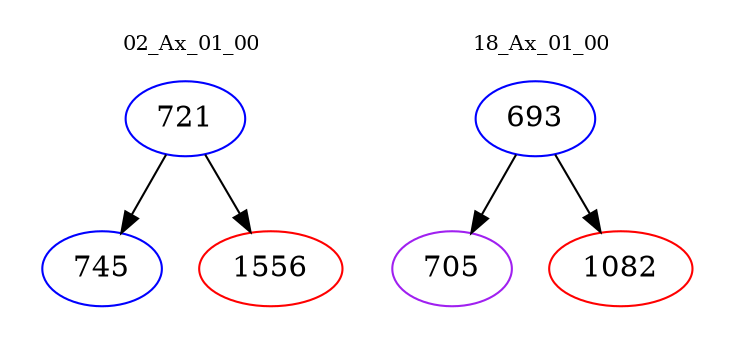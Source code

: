 digraph{
subgraph cluster_0 {
color = white
label = "02_Ax_01_00";
fontsize=10;
T0_721 [label="721", color="blue"]
T0_721 -> T0_745 [color="black"]
T0_745 [label="745", color="blue"]
T0_721 -> T0_1556 [color="black"]
T0_1556 [label="1556", color="red"]
}
subgraph cluster_1 {
color = white
label = "18_Ax_01_00";
fontsize=10;
T1_693 [label="693", color="blue"]
T1_693 -> T1_705 [color="black"]
T1_705 [label="705", color="purple"]
T1_693 -> T1_1082 [color="black"]
T1_1082 [label="1082", color="red"]
}
}
